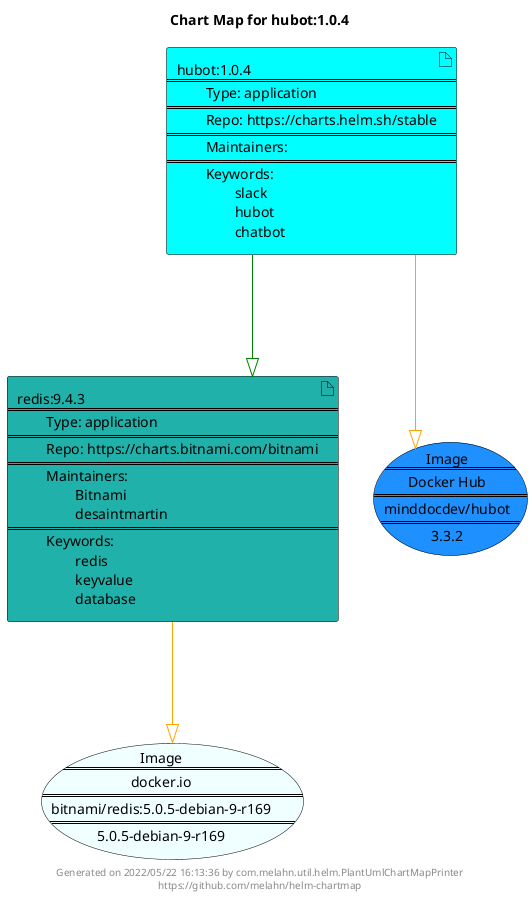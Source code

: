 @startuml
skinparam linetype ortho
skinparam backgroundColor white
skinparam usecaseBorderColor black
skinparam usecaseArrowColor LightSlateGray
skinparam artifactBorderColor black
skinparam artifactArrowColor LightSlateGray

title Chart Map for hubot:1.0.4

'There are 2 referenced Helm Charts
artifact "hubot:1.0.4\n====\n\tType: application\n====\n\tRepo: https://charts.helm.sh/stable\n====\n\tMaintainers: \n====\n\tKeywords: \n\t\tslack\n\t\thubot\n\t\tchatbot" as hubot_1_0_4 #Aqua
artifact "redis:9.4.3\n====\n\tType: application\n====\n\tRepo: https://charts.bitnami.com/bitnami\n====\n\tMaintainers: \n\t\tBitnami\n\t\tdesaintmartin\n====\n\tKeywords: \n\t\tredis\n\t\tkeyvalue\n\t\tdatabase" as redis_9_4_3 #LightSeaGreen

'There are 2 referenced Docker Images
usecase "Image\n====\nDocker Hub\n====\nminddocdev/hubot\n====\n3.3.2" as minddocdev_hubot_3_3_2 #DodgerBlue
usecase "Image\n====\ndocker.io\n====\nbitnami/redis:5.0.5-debian-9-r169\n====\n5.0.5-debian-9-r169" as docker_io_bitnami_redis_5_0_5_debian_9_r169 #Azure

'Chart Dependencies
hubot_1_0_4--[#green]-|>redis_9_4_3
hubot_1_0_4--[#orange]-|>minddocdev_hubot_3_3_2
redis_9_4_3--[#orange]-|>docker_io_bitnami_redis_5_0_5_debian_9_r169

center footer Generated on 2022/05/22 16:13:36 by com.melahn.util.helm.PlantUmlChartMapPrinter\nhttps://github.com/melahn/helm-chartmap
@enduml

